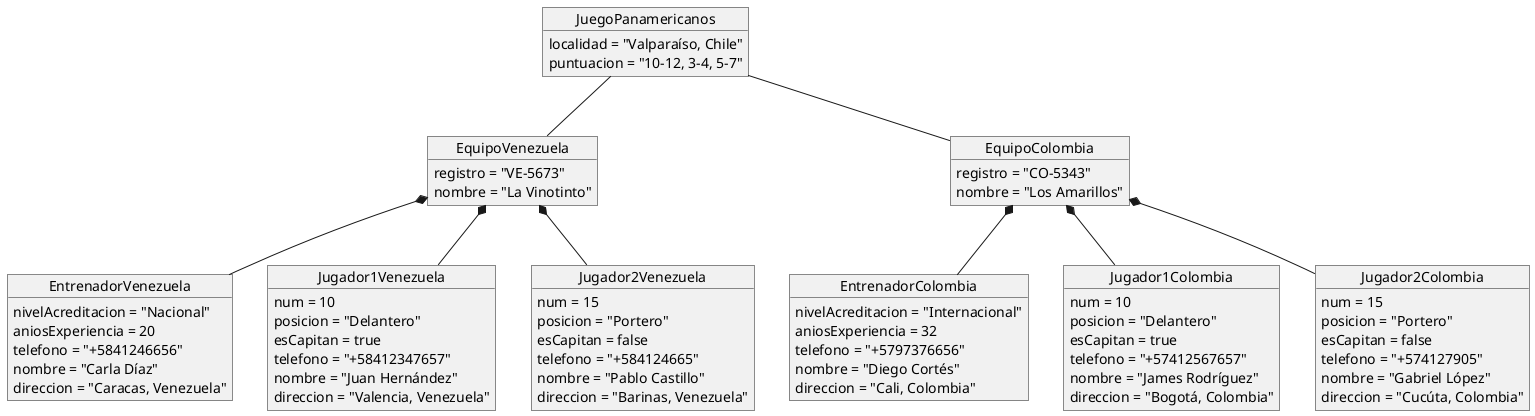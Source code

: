 @startuml Diagrama de Objetos

Object JuegoPanamericanos
JuegoPanamericanos : localidad = "Valparaíso, Chile"
JuegoPanamericanos : puntuacion = "10-12, 3-4, 5-7"

object EquipoVenezuela 
EquipoVenezuela : registro = "VE-5673"
EquipoVenezuela : nombre = "La Vinotinto"

object EntrenadorVenezuela
EntrenadorVenezuela : nivelAcreditacion = "Nacional"
EntrenadorVenezuela : aniosExperiencia = 20
EntrenadorVenezuela : telefono = "+5841246656"
EntrenadorVenezuela : nombre = "Carla Díaz"
EntrenadorVenezuela : direccion = "Caracas, Venezuela"

object Jugador1Venezuela
Jugador1Venezuela : num = 10
Jugador1Venezuela : posicion = "Delantero"
Jugador1Venezuela : esCapitan = true
Jugador1Venezuela : telefono = "+58412347657"
Jugador1Venezuela : nombre = "Juan Hernández"
Jugador1Venezuela : direccion = "Valencia, Venezuela"

object Jugador2Venezuela
Jugador2Venezuela : num = 15
Jugador2Venezuela : posicion = "Portero"
Jugador2Venezuela : esCapitan = false
Jugador2Venezuela : telefono = "+584124665"
Jugador2Venezuela : nombre = "Pablo Castillo"
Jugador2Venezuela : direccion = "Barinas, Venezuela"

object EquipoColombia
EquipoColombia : registro = "CO-5343"
EquipoColombia : nombre = "Los Amarillos"

object EntrenadorColombia
EntrenadorColombia : nivelAcreditacion = "Internacional"
EntrenadorColombia : aniosExperiencia = 32
EntrenadorColombia : telefono = "+5797376656"
EntrenadorColombia : nombre = "Diego Cortés"
EntrenadorColombia : direccion = "Cali, Colombia"

object Jugador1Colombia
Jugador1Colombia : num = 10
Jugador1Colombia : posicion = "Delantero"
Jugador1Colombia : esCapitan = true
Jugador1Colombia : telefono = "+57412567657"
Jugador1Colombia : nombre = "James Rodríguez"
Jugador1Colombia : direccion = "Bogotá, Colombia"

object Jugador2Colombia
Jugador2Colombia : num = 15
Jugador2Colombia : posicion = "Portero"
Jugador2Colombia : esCapitan = false
Jugador2Colombia : telefono = "+574127905"
Jugador2Colombia : nombre = "Gabriel López"
Jugador2Colombia : direccion = "Cucúta, Colombia"


JuegoPanamericanos -- EquipoVenezuela 
JuegoPanamericanos -- EquipoColombia

EquipoVenezuela *-- EntrenadorVenezuela
EquipoVenezuela *-- Jugador1Venezuela
EquipoVenezuela *-- Jugador2Venezuela

EquipoColombia *-- EntrenadorColombia
EquipoColombia *-- Jugador1Colombia
EquipoColombia *-- Jugador2Colombia


@enduml
